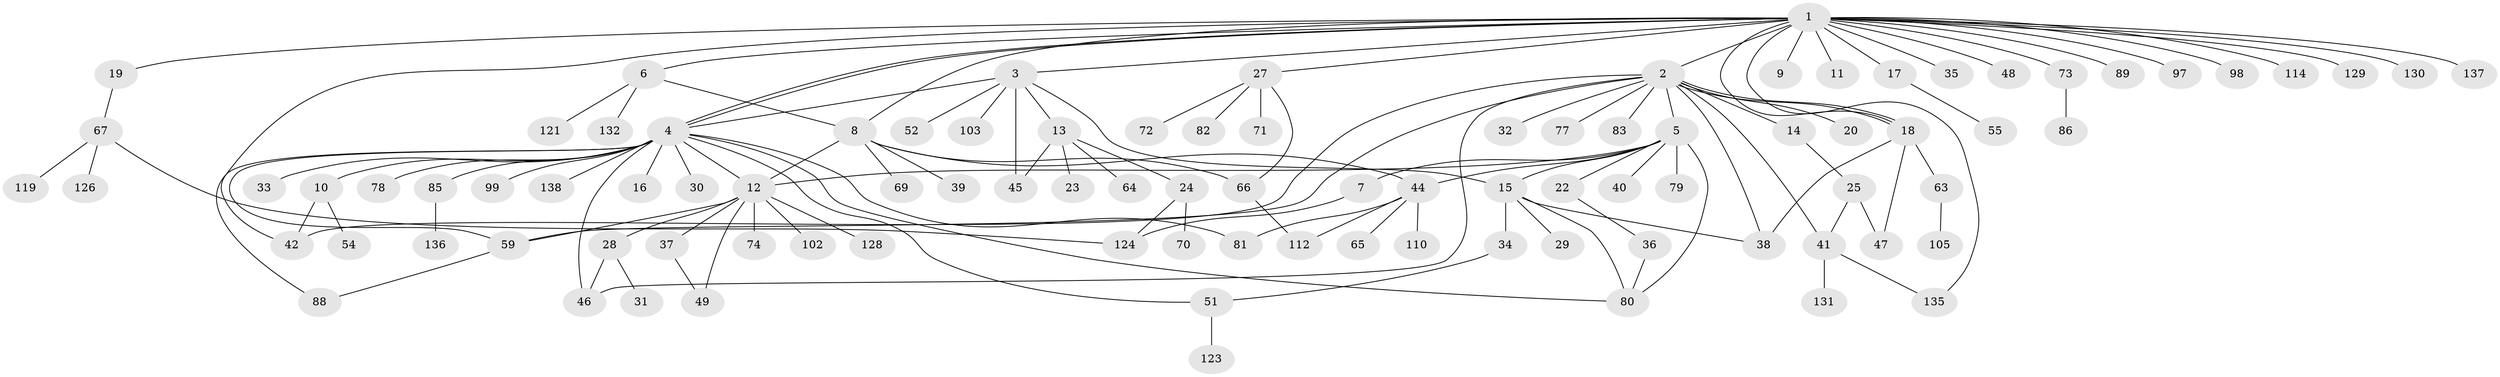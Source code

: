 // original degree distribution, {24: 0.007246376811594203, 16: 0.007246376811594203, 7: 0.043478260869565216, 18: 0.007246376811594203, 9: 0.007246376811594203, 4: 0.07971014492753623, 2: 0.2028985507246377, 1: 0.5144927536231884, 3: 0.10144927536231885, 5: 0.014492753623188406, 6: 0.014492753623188406}
// Generated by graph-tools (version 1.1) at 2025/18/03/04/25 18:18:10]
// undirected, 96 vertices, 127 edges
graph export_dot {
graph [start="1"]
  node [color=gray90,style=filled];
  1;
  2;
  3;
  4;
  5;
  6;
  7;
  8;
  9;
  10 [super="+26"];
  11;
  12 [super="+21"];
  13;
  14 [super="+76+113"];
  15;
  16;
  17;
  18 [super="+50+127+43+75"];
  19;
  20;
  22;
  23;
  24;
  25 [super="+116+90+87"];
  27;
  28 [super="+53"];
  29;
  30;
  31;
  32;
  33;
  34 [super="+93"];
  35;
  36;
  37 [super="+92+56"];
  38 [super="+58"];
  39;
  40;
  41 [super="+68"];
  42 [super="+96+115"];
  44 [super="+62"];
  45;
  46 [super="+60"];
  47 [super="+133"];
  48;
  49;
  51;
  52 [super="+134"];
  54;
  55;
  59 [super="+61"];
  63;
  64;
  65;
  66;
  67;
  69;
  70 [super="+95+100"];
  71;
  72;
  73 [super="+84"];
  74;
  77;
  78 [super="+94"];
  79;
  80;
  81;
  82;
  83;
  85 [super="+101"];
  86;
  88;
  89 [super="+120"];
  97;
  98;
  99;
  102;
  103;
  105;
  110;
  112;
  114;
  119;
  121;
  123;
  124 [super="+125"];
  126;
  128;
  129;
  130;
  131;
  132;
  135;
  136;
  137;
  138;
  1 -- 2;
  1 -- 3;
  1 -- 4;
  1 -- 4;
  1 -- 6;
  1 -- 8;
  1 -- 9;
  1 -- 11;
  1 -- 17;
  1 -- 19;
  1 -- 27;
  1 -- 35;
  1 -- 48;
  1 -- 73;
  1 -- 89;
  1 -- 97;
  1 -- 98;
  1 -- 114;
  1 -- 129;
  1 -- 130;
  1 -- 135;
  1 -- 137;
  1 -- 18;
  1 -- 42;
  2 -- 5;
  2 -- 14 [weight=2];
  2 -- 18;
  2 -- 18;
  2 -- 20;
  2 -- 32;
  2 -- 41;
  2 -- 42;
  2 -- 46;
  2 -- 77;
  2 -- 83;
  2 -- 38;
  2 -- 59;
  3 -- 4;
  3 -- 13;
  3 -- 15;
  3 -- 45;
  3 -- 52;
  3 -- 103;
  4 -- 10;
  4 -- 16;
  4 -- 30;
  4 -- 33;
  4 -- 51;
  4 -- 78;
  4 -- 80;
  4 -- 81;
  4 -- 85;
  4 -- 88;
  4 -- 99;
  4 -- 138;
  4 -- 59;
  4 -- 46;
  4 -- 12;
  5 -- 7;
  5 -- 12;
  5 -- 15;
  5 -- 22;
  5 -- 40;
  5 -- 44;
  5 -- 79;
  5 -- 80;
  6 -- 8;
  6 -- 121;
  6 -- 132;
  7 -- 124;
  8 -- 39;
  8 -- 44;
  8 -- 66;
  8 -- 69;
  8 -- 12;
  10 -- 54;
  10 -- 42;
  12 -- 28;
  12 -- 37;
  12 -- 59;
  12 -- 102;
  12 -- 128;
  12 -- 49;
  12 -- 74;
  13 -- 23;
  13 -- 24;
  13 -- 45;
  13 -- 64;
  14 -- 25;
  15 -- 29;
  15 -- 34;
  15 -- 38;
  15 -- 80;
  17 -- 55;
  18 -- 63;
  18 -- 38;
  18 -- 47 [weight=2];
  19 -- 67;
  22 -- 36;
  24 -- 70;
  24 -- 124;
  25 -- 47;
  25 -- 41;
  27 -- 66;
  27 -- 71;
  27 -- 72;
  27 -- 82;
  28 -- 31;
  28 -- 46;
  34 -- 51;
  36 -- 80;
  37 -- 49;
  41 -- 135;
  41 -- 131;
  44 -- 65;
  44 -- 81;
  44 -- 110;
  44 -- 112;
  51 -- 123;
  59 -- 88;
  63 -- 105;
  66 -- 112;
  67 -- 119;
  67 -- 124;
  67 -- 126;
  73 -- 86;
  85 -- 136;
}
